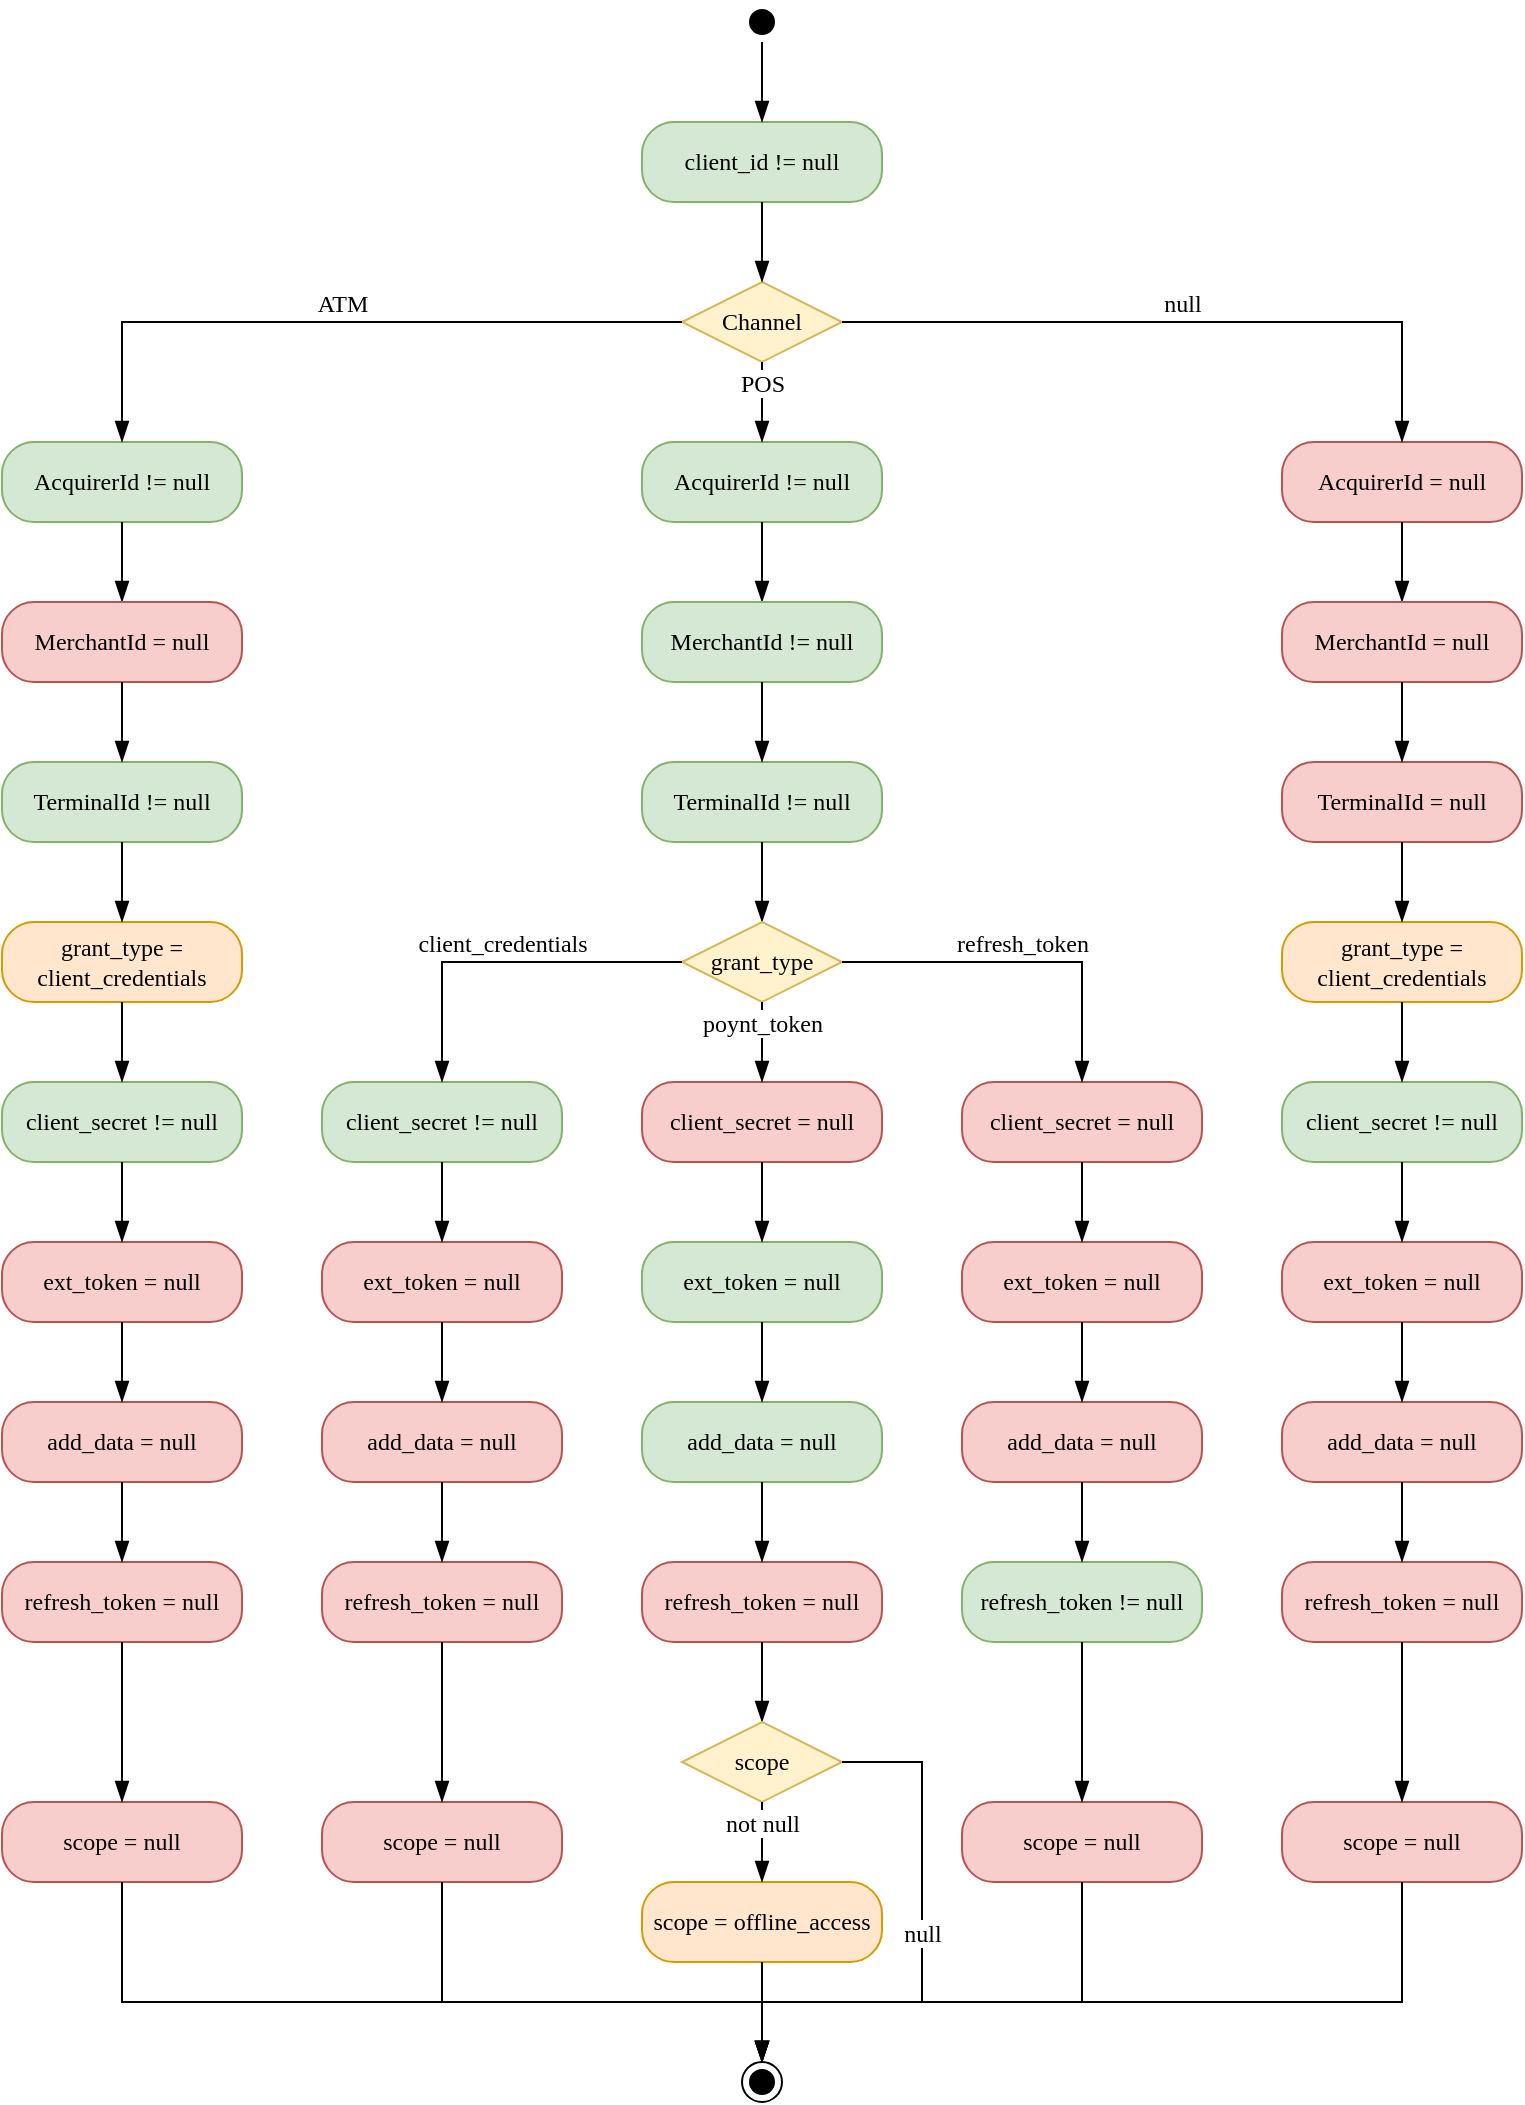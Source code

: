 <mxfile version="21.2.8" type="device" pages="2">
  <diagram name="input validation" id="u19mWbE52AXblJllUWyS">
    <mxGraphModel dx="1238" dy="769" grid="1" gridSize="10" guides="1" tooltips="1" connect="1" arrows="1" fold="1" page="1" pageScale="1" pageWidth="827" pageHeight="1169" math="0" shadow="0">
      <root>
        <mxCell id="0" />
        <mxCell id="1" parent="0" />
        <mxCell id="TWGMKxPYjIXL6u6UkaSd-1" value="" style="ellipse;html=1;shape=startState;fillColor=#000000;strokeColor=#000000;fontSize=12;fontFamily=Tahoma;" vertex="1" parent="1">
          <mxGeometry x="530" y="20" width="20" height="20" as="geometry" />
        </mxCell>
        <mxCell id="TWGMKxPYjIXL6u6UkaSd-3" value="AcquirerId != null" style="rounded=1;whiteSpace=wrap;html=1;arcSize=40;fillColor=#d5e8d4;strokeColor=#82b366;fontSize=12;fontFamily=Tahoma;" vertex="1" parent="1">
          <mxGeometry x="160" y="240" width="120" height="40" as="geometry" />
        </mxCell>
        <mxCell id="TWGMKxPYjIXL6u6UkaSd-4" value="" style="html=1;verticalAlign=bottom;endArrow=blockThin;endSize=8;strokeColor=#000000;rounded=0;endFill=1;fontSize=12;fontFamily=Tahoma;" edge="1" source="TWGMKxPYjIXL6u6UkaSd-3" parent="1" target="TWGMKxPYjIXL6u6UkaSd-5">
          <mxGeometry relative="1" as="geometry">
            <mxPoint x="370" y="330" as="targetPoint" />
          </mxGeometry>
        </mxCell>
        <mxCell id="TWGMKxPYjIXL6u6UkaSd-5" value="MerchantId = null" style="rounded=1;whiteSpace=wrap;html=1;arcSize=40;fillColor=#f8cecc;strokeColor=#b85450;fontSize=12;fontFamily=Tahoma;" vertex="1" parent="1">
          <mxGeometry x="160" y="320" width="120" height="40" as="geometry" />
        </mxCell>
        <mxCell id="TWGMKxPYjIXL6u6UkaSd-6" value="TerminalId != null" style="rounded=1;whiteSpace=wrap;html=1;arcSize=40;fillColor=#d5e8d4;strokeColor=#82b366;fontSize=12;fontFamily=Tahoma;" vertex="1" parent="1">
          <mxGeometry x="160" y="400" width="120" height="40" as="geometry" />
        </mxCell>
        <mxCell id="TWGMKxPYjIXL6u6UkaSd-7" value="client_id != null" style="rounded=1;whiteSpace=wrap;html=1;arcSize=40;fillColor=#d5e8d4;strokeColor=#82b366;fontSize=12;fontFamily=Tahoma;" vertex="1" parent="1">
          <mxGeometry x="480" y="80" width="120" height="40" as="geometry" />
        </mxCell>
        <mxCell id="TWGMKxPYjIXL6u6UkaSd-8" value="" style="html=1;verticalAlign=bottom;endArrow=blockThin;endSize=8;strokeColor=#000000;rounded=0;endFill=1;fontSize=12;fontFamily=Tahoma;" edge="1" parent="1" source="TWGMKxPYjIXL6u6UkaSd-1" target="TWGMKxPYjIXL6u6UkaSd-7">
          <mxGeometry relative="1" as="geometry">
            <mxPoint x="250" y="570" as="targetPoint" />
            <mxPoint x="250" y="530" as="sourcePoint" />
          </mxGeometry>
        </mxCell>
        <mxCell id="TWGMKxPYjIXL6u6UkaSd-9" value="Channel" style="rhombus;whiteSpace=wrap;html=1;fillColor=#fff2cc;strokeColor=#d6b656;fontSize=12;fontFamily=Tahoma;" vertex="1" parent="1">
          <mxGeometry x="500" y="160" width="80" height="40" as="geometry" />
        </mxCell>
        <mxCell id="TWGMKxPYjIXL6u6UkaSd-12" value="" style="html=1;verticalAlign=bottom;endArrow=blockThin;endSize=8;strokeColor=#000000;rounded=0;endFill=1;fontSize=12;fontFamily=Tahoma;" edge="1" parent="1" source="TWGMKxPYjIXL6u6UkaSd-7" target="TWGMKxPYjIXL6u6UkaSd-9">
          <mxGeometry relative="1" as="geometry">
            <mxPoint x="450" y="90" as="targetPoint" />
            <mxPoint x="450" y="60" as="sourcePoint" />
          </mxGeometry>
        </mxCell>
        <mxCell id="TWGMKxPYjIXL6u6UkaSd-13" value="ATM" style="html=1;verticalAlign=bottom;endArrow=blockThin;endSize=8;strokeColor=#000000;rounded=0;endFill=1;edgeStyle=orthogonalEdgeStyle;fontSize=12;fontFamily=Tahoma;" edge="1" parent="1" source="TWGMKxPYjIXL6u6UkaSd-9" target="TWGMKxPYjIXL6u6UkaSd-3">
          <mxGeometry relative="1" as="geometry">
            <mxPoint x="450" y="170" as="targetPoint" />
            <mxPoint x="450" y="130" as="sourcePoint" />
          </mxGeometry>
        </mxCell>
        <mxCell id="TWGMKxPYjIXL6u6UkaSd-14" value="" style="html=1;verticalAlign=bottom;endArrow=blockThin;endSize=8;strokeColor=#000000;rounded=0;endFill=1;fontSize=12;fontFamily=Tahoma;" edge="1" parent="1" source="TWGMKxPYjIXL6u6UkaSd-5" target="TWGMKxPYjIXL6u6UkaSd-6">
          <mxGeometry relative="1" as="geometry">
            <mxPoint x="230" y="330" as="targetPoint" />
            <mxPoint x="230" y="290" as="sourcePoint" />
          </mxGeometry>
        </mxCell>
        <mxCell id="TWGMKxPYjIXL6u6UkaSd-15" value="grant_type = client_credentials" style="rounded=1;whiteSpace=wrap;html=1;arcSize=40;fillColor=#ffe6cc;strokeColor=#d79b00;fontSize=12;fontFamily=Tahoma;" vertex="1" parent="1">
          <mxGeometry x="160" y="480" width="120" height="40" as="geometry" />
        </mxCell>
        <mxCell id="TWGMKxPYjIXL6u6UkaSd-16" value="" style="html=1;verticalAlign=bottom;endArrow=blockThin;endSize=8;strokeColor=#000000;rounded=0;endFill=1;fontSize=12;fontFamily=Tahoma;" edge="1" parent="1" source="TWGMKxPYjIXL6u6UkaSd-6" target="TWGMKxPYjIXL6u6UkaSd-15">
          <mxGeometry relative="1" as="geometry">
            <mxPoint x="230" y="410" as="targetPoint" />
            <mxPoint x="230" y="370" as="sourcePoint" />
          </mxGeometry>
        </mxCell>
        <mxCell id="TWGMKxPYjIXL6u6UkaSd-17" value="AcquirerId != null" style="rounded=1;whiteSpace=wrap;html=1;arcSize=40;fillColor=#d5e8d4;strokeColor=#82b366;fontSize=12;fontFamily=Tahoma;" vertex="1" parent="1">
          <mxGeometry x="480" y="240" width="120" height="40" as="geometry" />
        </mxCell>
        <mxCell id="TWGMKxPYjIXL6u6UkaSd-18" value="" style="html=1;verticalAlign=bottom;endArrow=blockThin;endSize=8;strokeColor=#000000;rounded=0;endFill=1;fontSize=12;fontFamily=Tahoma;" edge="1" parent="1" source="TWGMKxPYjIXL6u6UkaSd-17" target="TWGMKxPYjIXL6u6UkaSd-19">
          <mxGeometry relative="1" as="geometry">
            <mxPoint x="690" y="330" as="targetPoint" />
          </mxGeometry>
        </mxCell>
        <mxCell id="TWGMKxPYjIXL6u6UkaSd-19" value="MerchantId != null" style="rounded=1;whiteSpace=wrap;html=1;arcSize=40;fillColor=#d5e8d4;strokeColor=#82b366;fontSize=12;fontFamily=Tahoma;" vertex="1" parent="1">
          <mxGeometry x="480" y="320" width="120" height="40" as="geometry" />
        </mxCell>
        <mxCell id="TWGMKxPYjIXL6u6UkaSd-20" value="TerminalId != null" style="rounded=1;whiteSpace=wrap;html=1;arcSize=40;fillColor=#d5e8d4;strokeColor=#82b366;fontSize=12;fontFamily=Tahoma;" vertex="1" parent="1">
          <mxGeometry x="480" y="400" width="120" height="40" as="geometry" />
        </mxCell>
        <mxCell id="TWGMKxPYjIXL6u6UkaSd-21" value="" style="html=1;verticalAlign=bottom;endArrow=blockThin;endSize=8;strokeColor=#000000;rounded=0;endFill=1;fontSize=12;fontFamily=Tahoma;" edge="1" parent="1" source="TWGMKxPYjIXL6u6UkaSd-19" target="TWGMKxPYjIXL6u6UkaSd-20">
          <mxGeometry relative="1" as="geometry">
            <mxPoint x="550" y="330" as="targetPoint" />
            <mxPoint x="550" y="290" as="sourcePoint" />
          </mxGeometry>
        </mxCell>
        <mxCell id="TWGMKxPYjIXL6u6UkaSd-23" value="" style="html=1;verticalAlign=bottom;endArrow=blockThin;endSize=8;strokeColor=#000000;rounded=0;endFill=1;fontSize=12;fontFamily=Tahoma;" edge="1" parent="1" source="TWGMKxPYjIXL6u6UkaSd-20" target="TWGMKxPYjIXL6u6UkaSd-24">
          <mxGeometry relative="1" as="geometry">
            <mxPoint x="420" y="480" as="targetPoint" />
            <mxPoint x="430" y="370" as="sourcePoint" />
          </mxGeometry>
        </mxCell>
        <mxCell id="TWGMKxPYjIXL6u6UkaSd-24" value="grant_type" style="rhombus;whiteSpace=wrap;html=1;fillColor=#fff2cc;strokeColor=#d6b656;fontSize=12;fontFamily=Tahoma;" vertex="1" parent="1">
          <mxGeometry x="500" y="480" width="80" height="40" as="geometry" />
        </mxCell>
        <mxCell id="TWGMKxPYjIXL6u6UkaSd-25" value="POS" style="html=1;verticalAlign=bottom;endArrow=blockThin;endSize=8;strokeColor=#000000;rounded=0;endFill=1;fontSize=12;fontFamily=Tahoma;" edge="1" parent="1" source="TWGMKxPYjIXL6u6UkaSd-9" target="TWGMKxPYjIXL6u6UkaSd-17">
          <mxGeometry relative="1" as="geometry">
            <mxPoint x="285" y="250" as="targetPoint" />
            <mxPoint x="427" y="198" as="sourcePoint" />
          </mxGeometry>
        </mxCell>
        <mxCell id="TWGMKxPYjIXL6u6UkaSd-26" value="client_secret != null" style="rounded=1;whiteSpace=wrap;html=1;arcSize=40;fillColor=#d5e8d4;strokeColor=#82b366;fontSize=12;fontFamily=Tahoma;" vertex="1" parent="1">
          <mxGeometry x="160" y="560" width="120" height="40" as="geometry" />
        </mxCell>
        <mxCell id="TWGMKxPYjIXL6u6UkaSd-27" value="" style="html=1;verticalAlign=bottom;endArrow=blockThin;endSize=8;strokeColor=#000000;rounded=0;endFill=1;fontSize=12;fontFamily=Tahoma;" edge="1" parent="1" source="TWGMKxPYjIXL6u6UkaSd-15" target="TWGMKxPYjIXL6u6UkaSd-26">
          <mxGeometry relative="1" as="geometry">
            <mxPoint x="230" y="490" as="targetPoint" />
            <mxPoint x="230" y="450" as="sourcePoint" />
          </mxGeometry>
        </mxCell>
        <mxCell id="TWGMKxPYjIXL6u6UkaSd-28" value="client_secret != null" style="rounded=1;whiteSpace=wrap;html=1;arcSize=40;fillColor=#d5e8d4;strokeColor=#82b366;fontSize=12;fontFamily=Tahoma;" vertex="1" parent="1">
          <mxGeometry x="320" y="560" width="120" height="40" as="geometry" />
        </mxCell>
        <mxCell id="TWGMKxPYjIXL6u6UkaSd-29" value="client_credentials" style="html=1;verticalAlign=bottom;endArrow=blockThin;endSize=8;strokeColor=#000000;rounded=0;endFill=1;edgeStyle=orthogonalEdgeStyle;fontSize=12;fontFamily=Tahoma;" edge="1" parent="1" source="TWGMKxPYjIXL6u6UkaSd-24" target="TWGMKxPYjIXL6u6UkaSd-28">
          <mxGeometry relative="1" as="geometry">
            <mxPoint x="230" y="570" as="targetPoint" />
            <mxPoint x="230" y="530" as="sourcePoint" />
          </mxGeometry>
        </mxCell>
        <mxCell id="TWGMKxPYjIXL6u6UkaSd-30" value="client_secret = null" style="rounded=1;whiteSpace=wrap;html=1;arcSize=40;fillColor=#f8cecc;strokeColor=#b85450;fontSize=12;fontFamily=Tahoma;" vertex="1" parent="1">
          <mxGeometry x="480" y="560" width="120" height="40" as="geometry" />
        </mxCell>
        <mxCell id="TWGMKxPYjIXL6u6UkaSd-31" value="poynt_token" style="html=1;verticalAlign=bottom;endArrow=blockThin;endSize=8;strokeColor=#000000;rounded=0;endFill=1;fontSize=12;fontFamily=Tahoma;" edge="1" parent="1" source="TWGMKxPYjIXL6u6UkaSd-24" target="TWGMKxPYjIXL6u6UkaSd-30">
          <mxGeometry relative="1" as="geometry">
            <mxPoint x="400" y="570" as="targetPoint" />
            <mxPoint x="422" y="526" as="sourcePoint" />
          </mxGeometry>
        </mxCell>
        <mxCell id="TWGMKxPYjIXL6u6UkaSd-32" value="client_secret = null" style="rounded=1;whiteSpace=wrap;html=1;arcSize=40;fillColor=#f8cecc;strokeColor=#b85450;fontSize=12;fontFamily=Tahoma;" vertex="1" parent="1">
          <mxGeometry x="640" y="560" width="120" height="40" as="geometry" />
        </mxCell>
        <mxCell id="TWGMKxPYjIXL6u6UkaSd-33" value="refresh_token" style="html=1;verticalAlign=bottom;endArrow=blockThin;endSize=8;strokeColor=#000000;rounded=0;endFill=1;edgeStyle=orthogonalEdgeStyle;fontSize=12;fontFamily=Tahoma;" edge="1" parent="1" source="TWGMKxPYjIXL6u6UkaSd-24" target="TWGMKxPYjIXL6u6UkaSd-32">
          <mxGeometry relative="1" as="geometry">
            <mxPoint x="520" y="570" as="targetPoint" />
            <mxPoint x="447" y="521" as="sourcePoint" />
          </mxGeometry>
        </mxCell>
        <mxCell id="TWGMKxPYjIXL6u6UkaSd-34" value="AcquirerId = null" style="rounded=1;whiteSpace=wrap;html=1;arcSize=40;fillColor=#f8cecc;strokeColor=#b85450;fontSize=12;fontFamily=Tahoma;" vertex="1" parent="1">
          <mxGeometry x="800" y="240" width="120" height="40" as="geometry" />
        </mxCell>
        <mxCell id="TWGMKxPYjIXL6u6UkaSd-35" value="" style="html=1;verticalAlign=bottom;endArrow=blockThin;endSize=8;strokeColor=#000000;rounded=0;endFill=1;fontSize=12;fontFamily=Tahoma;" edge="1" parent="1" source="TWGMKxPYjIXL6u6UkaSd-34" target="TWGMKxPYjIXL6u6UkaSd-36">
          <mxGeometry relative="1" as="geometry">
            <mxPoint x="1010" y="330" as="targetPoint" />
          </mxGeometry>
        </mxCell>
        <mxCell id="TWGMKxPYjIXL6u6UkaSd-36" value="MerchantId = null" style="rounded=1;whiteSpace=wrap;html=1;arcSize=40;fillColor=#f8cecc;strokeColor=#b85450;fontSize=12;fontFamily=Tahoma;" vertex="1" parent="1">
          <mxGeometry x="800" y="320" width="120" height="40" as="geometry" />
        </mxCell>
        <mxCell id="TWGMKxPYjIXL6u6UkaSd-37" value="TerminalId = null" style="rounded=1;whiteSpace=wrap;html=1;arcSize=40;fillColor=#f8cecc;strokeColor=#b85450;fontSize=12;fontFamily=Tahoma;" vertex="1" parent="1">
          <mxGeometry x="800" y="400" width="120" height="40" as="geometry" />
        </mxCell>
        <mxCell id="TWGMKxPYjIXL6u6UkaSd-38" value="" style="html=1;verticalAlign=bottom;endArrow=blockThin;endSize=8;strokeColor=#000000;rounded=0;endFill=1;fontSize=12;fontFamily=Tahoma;" edge="1" parent="1" source="TWGMKxPYjIXL6u6UkaSd-36" target="TWGMKxPYjIXL6u6UkaSd-37">
          <mxGeometry relative="1" as="geometry">
            <mxPoint x="870" y="330" as="targetPoint" />
            <mxPoint x="870" y="290" as="sourcePoint" />
          </mxGeometry>
        </mxCell>
        <mxCell id="TWGMKxPYjIXL6u6UkaSd-39" value="grant_type = client_credentials" style="rounded=1;whiteSpace=wrap;html=1;arcSize=40;fillColor=#ffe6cc;strokeColor=#d79b00;fontSize=12;fontFamily=Tahoma;" vertex="1" parent="1">
          <mxGeometry x="800" y="480" width="120" height="40" as="geometry" />
        </mxCell>
        <mxCell id="TWGMKxPYjIXL6u6UkaSd-40" value="" style="html=1;verticalAlign=bottom;endArrow=blockThin;endSize=8;strokeColor=#000000;rounded=0;endFill=1;fontSize=12;fontFamily=Tahoma;" edge="1" parent="1" source="TWGMKxPYjIXL6u6UkaSd-37" target="TWGMKxPYjIXL6u6UkaSd-39">
          <mxGeometry relative="1" as="geometry">
            <mxPoint x="870" y="410" as="targetPoint" />
            <mxPoint x="870" y="370" as="sourcePoint" />
          </mxGeometry>
        </mxCell>
        <mxCell id="TWGMKxPYjIXL6u6UkaSd-41" value="client_secret != null" style="rounded=1;whiteSpace=wrap;html=1;arcSize=40;fillColor=#d5e8d4;strokeColor=#82b366;fontSize=12;fontFamily=Tahoma;" vertex="1" parent="1">
          <mxGeometry x="800" y="560" width="120" height="40" as="geometry" />
        </mxCell>
        <mxCell id="TWGMKxPYjIXL6u6UkaSd-42" value="" style="html=1;verticalAlign=bottom;endArrow=blockThin;endSize=8;strokeColor=#000000;rounded=0;endFill=1;fontSize=12;fontFamily=Tahoma;" edge="1" parent="1" source="TWGMKxPYjIXL6u6UkaSd-39" target="TWGMKxPYjIXL6u6UkaSd-41">
          <mxGeometry relative="1" as="geometry">
            <mxPoint x="870" y="490" as="targetPoint" />
            <mxPoint x="870" y="450" as="sourcePoint" />
          </mxGeometry>
        </mxCell>
        <mxCell id="TWGMKxPYjIXL6u6UkaSd-43" value="null" style="html=1;verticalAlign=bottom;endArrow=blockThin;endSize=8;strokeColor=#000000;rounded=0;endFill=1;edgeStyle=orthogonalEdgeStyle;fontSize=12;fontFamily=Tahoma;" edge="1" parent="1" source="TWGMKxPYjIXL6u6UkaSd-9" target="TWGMKxPYjIXL6u6UkaSd-34">
          <mxGeometry relative="1" as="geometry">
            <mxPoint x="550" y="250" as="targetPoint" />
            <mxPoint x="550" y="210" as="sourcePoint" />
          </mxGeometry>
        </mxCell>
        <mxCell id="TWGMKxPYjIXL6u6UkaSd-44" value="ext_token = null" style="rounded=1;whiteSpace=wrap;html=1;arcSize=40;fillColor=#f8cecc;strokeColor=#b85450;fontSize=12;fontFamily=Tahoma;" vertex="1" parent="1">
          <mxGeometry x="160" y="640" width="120" height="40" as="geometry" />
        </mxCell>
        <mxCell id="TWGMKxPYjIXL6u6UkaSd-45" value="add_data = null" style="rounded=1;whiteSpace=wrap;html=1;arcSize=40;fillColor=#f8cecc;strokeColor=#b85450;fontSize=12;fontFamily=Tahoma;" vertex="1" parent="1">
          <mxGeometry x="160" y="720" width="120" height="40" as="geometry" />
        </mxCell>
        <mxCell id="TWGMKxPYjIXL6u6UkaSd-46" value="refresh_token = null" style="rounded=1;whiteSpace=wrap;html=1;arcSize=40;fillColor=#f8cecc;strokeColor=#b85450;fontSize=12;fontFamily=Tahoma;" vertex="1" parent="1">
          <mxGeometry x="160" y="800" width="120" height="40" as="geometry" />
        </mxCell>
        <mxCell id="TWGMKxPYjIXL6u6UkaSd-47" value="scope = null" style="rounded=1;whiteSpace=wrap;html=1;arcSize=40;fillColor=#f8cecc;strokeColor=#b85450;fontSize=12;fontFamily=Tahoma;" vertex="1" parent="1">
          <mxGeometry x="160" y="920" width="120" height="40" as="geometry" />
        </mxCell>
        <mxCell id="TWGMKxPYjIXL6u6UkaSd-48" value="" style="html=1;verticalAlign=bottom;endArrow=blockThin;endSize=8;strokeColor=#000000;rounded=0;endFill=1;fontSize=12;fontFamily=Tahoma;" edge="1" parent="1" source="TWGMKxPYjIXL6u6UkaSd-26" target="TWGMKxPYjIXL6u6UkaSd-44">
          <mxGeometry relative="1" as="geometry">
            <mxPoint x="230" y="570" as="targetPoint" />
            <mxPoint x="230" y="530" as="sourcePoint" />
          </mxGeometry>
        </mxCell>
        <mxCell id="TWGMKxPYjIXL6u6UkaSd-49" value="" style="html=1;verticalAlign=bottom;endArrow=blockThin;endSize=8;strokeColor=#000000;rounded=0;endFill=1;fontSize=12;fontFamily=Tahoma;" edge="1" parent="1" source="TWGMKxPYjIXL6u6UkaSd-44" target="TWGMKxPYjIXL6u6UkaSd-45">
          <mxGeometry relative="1" as="geometry">
            <mxPoint x="240" y="580" as="targetPoint" />
            <mxPoint x="240" y="540" as="sourcePoint" />
          </mxGeometry>
        </mxCell>
        <mxCell id="TWGMKxPYjIXL6u6UkaSd-50" value="" style="html=1;verticalAlign=bottom;endArrow=blockThin;endSize=8;strokeColor=#000000;rounded=0;endFill=1;fontSize=12;fontFamily=Tahoma;" edge="1" parent="1" source="TWGMKxPYjIXL6u6UkaSd-45" target="TWGMKxPYjIXL6u6UkaSd-46">
          <mxGeometry relative="1" as="geometry">
            <mxPoint x="250" y="590" as="targetPoint" />
            <mxPoint x="250" y="550" as="sourcePoint" />
          </mxGeometry>
        </mxCell>
        <mxCell id="TWGMKxPYjIXL6u6UkaSd-51" value="" style="html=1;verticalAlign=bottom;endArrow=blockThin;endSize=8;strokeColor=#000000;rounded=0;endFill=1;fontSize=12;fontFamily=Tahoma;" edge="1" parent="1" source="TWGMKxPYjIXL6u6UkaSd-46" target="TWGMKxPYjIXL6u6UkaSd-47">
          <mxGeometry relative="1" as="geometry">
            <mxPoint x="260" y="600" as="targetPoint" />
            <mxPoint x="260" y="560" as="sourcePoint" />
          </mxGeometry>
        </mxCell>
        <mxCell id="TWGMKxPYjIXL6u6UkaSd-52" value="ext_token = null" style="rounded=1;whiteSpace=wrap;html=1;arcSize=40;fillColor=#f8cecc;strokeColor=#b85450;fontSize=12;fontFamily=Tahoma;" vertex="1" parent="1">
          <mxGeometry x="320" y="640" width="120" height="40" as="geometry" />
        </mxCell>
        <mxCell id="TWGMKxPYjIXL6u6UkaSd-53" value="add_data = null" style="rounded=1;whiteSpace=wrap;html=1;arcSize=40;fillColor=#f8cecc;strokeColor=#b85450;fontSize=12;fontFamily=Tahoma;" vertex="1" parent="1">
          <mxGeometry x="320" y="720" width="120" height="40" as="geometry" />
        </mxCell>
        <mxCell id="TWGMKxPYjIXL6u6UkaSd-54" value="refresh_token = null" style="rounded=1;whiteSpace=wrap;html=1;arcSize=40;fillColor=#f8cecc;strokeColor=#b85450;fontSize=12;fontFamily=Tahoma;" vertex="1" parent="1">
          <mxGeometry x="320" y="800" width="120" height="40" as="geometry" />
        </mxCell>
        <mxCell id="TWGMKxPYjIXL6u6UkaSd-55" value="scope = null" style="rounded=1;whiteSpace=wrap;html=1;arcSize=40;fillColor=#f8cecc;strokeColor=#b85450;fontSize=12;fontFamily=Tahoma;" vertex="1" parent="1">
          <mxGeometry x="320" y="920" width="120" height="40" as="geometry" />
        </mxCell>
        <mxCell id="TWGMKxPYjIXL6u6UkaSd-56" value="" style="html=1;verticalAlign=bottom;endArrow=blockThin;endSize=8;strokeColor=#000000;rounded=0;endFill=1;fontSize=12;fontFamily=Tahoma;" edge="1" parent="1" target="TWGMKxPYjIXL6u6UkaSd-52" source="TWGMKxPYjIXL6u6UkaSd-28">
          <mxGeometry relative="1" as="geometry">
            <mxPoint x="390" y="570" as="targetPoint" />
            <mxPoint x="380" y="600" as="sourcePoint" />
          </mxGeometry>
        </mxCell>
        <mxCell id="TWGMKxPYjIXL6u6UkaSd-57" value="" style="html=1;verticalAlign=bottom;endArrow=blockThin;endSize=8;strokeColor=#000000;rounded=0;endFill=1;fontSize=12;fontFamily=Tahoma;" edge="1" parent="1" source="TWGMKxPYjIXL6u6UkaSd-52" target="TWGMKxPYjIXL6u6UkaSd-53">
          <mxGeometry relative="1" as="geometry">
            <mxPoint x="400" y="580" as="targetPoint" />
            <mxPoint x="400" y="540" as="sourcePoint" />
          </mxGeometry>
        </mxCell>
        <mxCell id="TWGMKxPYjIXL6u6UkaSd-58" value="" style="html=1;verticalAlign=bottom;endArrow=blockThin;endSize=8;strokeColor=#000000;rounded=0;endFill=1;fontSize=12;fontFamily=Tahoma;" edge="1" parent="1" source="TWGMKxPYjIXL6u6UkaSd-53" target="TWGMKxPYjIXL6u6UkaSd-54">
          <mxGeometry relative="1" as="geometry">
            <mxPoint x="410" y="590" as="targetPoint" />
            <mxPoint x="410" y="550" as="sourcePoint" />
          </mxGeometry>
        </mxCell>
        <mxCell id="TWGMKxPYjIXL6u6UkaSd-59" value="" style="html=1;verticalAlign=bottom;endArrow=blockThin;endSize=8;strokeColor=#000000;rounded=0;endFill=1;fontSize=12;fontFamily=Tahoma;" edge="1" parent="1" source="TWGMKxPYjIXL6u6UkaSd-54" target="TWGMKxPYjIXL6u6UkaSd-55">
          <mxGeometry relative="1" as="geometry">
            <mxPoint x="420" y="600" as="targetPoint" />
            <mxPoint x="420" y="560" as="sourcePoint" />
          </mxGeometry>
        </mxCell>
        <mxCell id="TWGMKxPYjIXL6u6UkaSd-60" value="ext_token = null" style="rounded=1;whiteSpace=wrap;html=1;arcSize=40;fillColor=#f8cecc;strokeColor=#b85450;fontSize=12;fontFamily=Tahoma;" vertex="1" parent="1">
          <mxGeometry x="800" y="640" width="120" height="40" as="geometry" />
        </mxCell>
        <mxCell id="TWGMKxPYjIXL6u6UkaSd-61" value="add_data = null" style="rounded=1;whiteSpace=wrap;html=1;arcSize=40;fillColor=#f8cecc;strokeColor=#b85450;fontSize=12;fontFamily=Tahoma;" vertex="1" parent="1">
          <mxGeometry x="800" y="720" width="120" height="40" as="geometry" />
        </mxCell>
        <mxCell id="TWGMKxPYjIXL6u6UkaSd-62" value="refresh_token = null" style="rounded=1;whiteSpace=wrap;html=1;arcSize=40;fillColor=#f8cecc;strokeColor=#b85450;fontSize=12;fontFamily=Tahoma;" vertex="1" parent="1">
          <mxGeometry x="800" y="800" width="120" height="40" as="geometry" />
        </mxCell>
        <mxCell id="TWGMKxPYjIXL6u6UkaSd-63" value="scope = null" style="rounded=1;whiteSpace=wrap;html=1;arcSize=40;fillColor=#f8cecc;strokeColor=#b85450;fontSize=12;fontFamily=Tahoma;" vertex="1" parent="1">
          <mxGeometry x="800" y="920" width="120" height="40" as="geometry" />
        </mxCell>
        <mxCell id="TWGMKxPYjIXL6u6UkaSd-64" value="" style="html=1;verticalAlign=bottom;endArrow=blockThin;endSize=8;strokeColor=#000000;rounded=0;endFill=1;fontSize=12;fontFamily=Tahoma;" edge="1" parent="1" target="TWGMKxPYjIXL6u6UkaSd-60" source="TWGMKxPYjIXL6u6UkaSd-41">
          <mxGeometry relative="1" as="geometry">
            <mxPoint x="870" y="570" as="targetPoint" />
            <mxPoint x="860" y="600" as="sourcePoint" />
          </mxGeometry>
        </mxCell>
        <mxCell id="TWGMKxPYjIXL6u6UkaSd-65" value="" style="html=1;verticalAlign=bottom;endArrow=blockThin;endSize=8;strokeColor=#000000;rounded=0;endFill=1;fontSize=12;fontFamily=Tahoma;" edge="1" parent="1" source="TWGMKxPYjIXL6u6UkaSd-60" target="TWGMKxPYjIXL6u6UkaSd-61">
          <mxGeometry relative="1" as="geometry">
            <mxPoint x="880" y="580" as="targetPoint" />
            <mxPoint x="880" y="540" as="sourcePoint" />
          </mxGeometry>
        </mxCell>
        <mxCell id="TWGMKxPYjIXL6u6UkaSd-66" value="" style="html=1;verticalAlign=bottom;endArrow=blockThin;endSize=8;strokeColor=#000000;rounded=0;endFill=1;fontSize=12;fontFamily=Tahoma;" edge="1" parent="1" source="TWGMKxPYjIXL6u6UkaSd-61" target="TWGMKxPYjIXL6u6UkaSd-62">
          <mxGeometry relative="1" as="geometry">
            <mxPoint x="890" y="590" as="targetPoint" />
            <mxPoint x="890" y="550" as="sourcePoint" />
          </mxGeometry>
        </mxCell>
        <mxCell id="TWGMKxPYjIXL6u6UkaSd-67" value="" style="html=1;verticalAlign=bottom;endArrow=blockThin;endSize=8;strokeColor=#000000;rounded=0;endFill=1;fontSize=12;fontFamily=Tahoma;" edge="1" parent="1" source="TWGMKxPYjIXL6u6UkaSd-62" target="TWGMKxPYjIXL6u6UkaSd-63">
          <mxGeometry relative="1" as="geometry">
            <mxPoint x="900" y="600" as="targetPoint" />
            <mxPoint x="900" y="560" as="sourcePoint" />
          </mxGeometry>
        </mxCell>
        <mxCell id="TWGMKxPYjIXL6u6UkaSd-68" value="ext_token = null" style="rounded=1;whiteSpace=wrap;html=1;arcSize=40;fillColor=#d5e8d4;strokeColor=#82b366;fontSize=12;fontFamily=Tahoma;" vertex="1" parent="1">
          <mxGeometry x="480" y="640" width="120" height="40" as="geometry" />
        </mxCell>
        <mxCell id="TWGMKxPYjIXL6u6UkaSd-69" value="add_data = null" style="rounded=1;whiteSpace=wrap;html=1;arcSize=40;fillColor=#d5e8d4;strokeColor=#82b366;fontSize=12;fontFamily=Tahoma;" vertex="1" parent="1">
          <mxGeometry x="480" y="720" width="120" height="40" as="geometry" />
        </mxCell>
        <mxCell id="TWGMKxPYjIXL6u6UkaSd-70" value="refresh_token = null" style="rounded=1;whiteSpace=wrap;html=1;arcSize=40;fillColor=#f8cecc;strokeColor=#b85450;fontSize=12;fontFamily=Tahoma;" vertex="1" parent="1">
          <mxGeometry x="480" y="800" width="120" height="40" as="geometry" />
        </mxCell>
        <mxCell id="TWGMKxPYjIXL6u6UkaSd-71" value="scope = offline_access" style="rounded=1;whiteSpace=wrap;html=1;arcSize=40;fillColor=#ffe6cc;strokeColor=#d79b00;fontSize=12;fontFamily=Tahoma;" vertex="1" parent="1">
          <mxGeometry x="480" y="960" width="120" height="40" as="geometry" />
        </mxCell>
        <mxCell id="TWGMKxPYjIXL6u6UkaSd-72" value="" style="html=1;verticalAlign=bottom;endArrow=blockThin;endSize=8;strokeColor=#000000;rounded=0;endFill=1;fontSize=12;fontFamily=Tahoma;" edge="1" parent="1" target="TWGMKxPYjIXL6u6UkaSd-68">
          <mxGeometry relative="1" as="geometry">
            <mxPoint x="550" y="570" as="targetPoint" />
            <mxPoint x="540" y="600" as="sourcePoint" />
          </mxGeometry>
        </mxCell>
        <mxCell id="TWGMKxPYjIXL6u6UkaSd-73" value="" style="html=1;verticalAlign=bottom;endArrow=blockThin;endSize=8;strokeColor=#000000;rounded=0;endFill=1;fontSize=12;fontFamily=Tahoma;" edge="1" parent="1" source="TWGMKxPYjIXL6u6UkaSd-68" target="TWGMKxPYjIXL6u6UkaSd-69">
          <mxGeometry relative="1" as="geometry">
            <mxPoint x="560" y="580" as="targetPoint" />
            <mxPoint x="560" y="540" as="sourcePoint" />
          </mxGeometry>
        </mxCell>
        <mxCell id="TWGMKxPYjIXL6u6UkaSd-74" value="" style="html=1;verticalAlign=bottom;endArrow=blockThin;endSize=8;strokeColor=#000000;rounded=0;endFill=1;fontSize=12;fontFamily=Tahoma;" edge="1" parent="1" source="TWGMKxPYjIXL6u6UkaSd-69" target="TWGMKxPYjIXL6u6UkaSd-70">
          <mxGeometry relative="1" as="geometry">
            <mxPoint x="570" y="590" as="targetPoint" />
            <mxPoint x="570" y="550" as="sourcePoint" />
          </mxGeometry>
        </mxCell>
        <mxCell id="TWGMKxPYjIXL6u6UkaSd-75" value="" style="html=1;verticalAlign=bottom;endArrow=blockThin;endSize=8;strokeColor=#000000;rounded=0;endFill=1;fontSize=12;fontFamily=Tahoma;" edge="1" parent="1" source="TWGMKxPYjIXL6u6UkaSd-70" target="TWGMKxPYjIXL6u6UkaSd-76">
          <mxGeometry relative="1" as="geometry">
            <mxPoint x="580" y="600" as="targetPoint" />
            <mxPoint x="580" y="560" as="sourcePoint" />
          </mxGeometry>
        </mxCell>
        <mxCell id="TWGMKxPYjIXL6u6UkaSd-76" value="scope" style="rhombus;whiteSpace=wrap;html=1;fillColor=#fff2cc;strokeColor=#d6b656;fontSize=12;fontFamily=Tahoma;" vertex="1" parent="1">
          <mxGeometry x="500" y="880" width="80" height="40" as="geometry" />
        </mxCell>
        <mxCell id="TWGMKxPYjIXL6u6UkaSd-77" value="not null" style="html=1;verticalAlign=bottom;endArrow=blockThin;endSize=8;strokeColor=#000000;rounded=0;endFill=1;fontSize=12;fontFamily=Tahoma;" edge="1" parent="1" source="TWGMKxPYjIXL6u6UkaSd-76" target="TWGMKxPYjIXL6u6UkaSd-71">
          <mxGeometry relative="1" as="geometry">
            <mxPoint x="550" y="890" as="targetPoint" />
            <mxPoint x="550" y="850" as="sourcePoint" />
          </mxGeometry>
        </mxCell>
        <mxCell id="TWGMKxPYjIXL6u6UkaSd-78" value="" style="ellipse;html=1;shape=endState;fillColor=#000000;strokeColor=#000000;" vertex="1" parent="1">
          <mxGeometry x="530" y="1050" width="20" height="20" as="geometry" />
        </mxCell>
        <mxCell id="TWGMKxPYjIXL6u6UkaSd-79" value="" style="html=1;verticalAlign=bottom;endArrow=blockThin;endSize=8;strokeColor=#000000;rounded=0;endFill=1;fontSize=12;fontFamily=Tahoma;" edge="1" parent="1" source="TWGMKxPYjIXL6u6UkaSd-71" target="TWGMKxPYjIXL6u6UkaSd-78">
          <mxGeometry relative="1" as="geometry">
            <mxPoint x="550" y="890" as="targetPoint" />
            <mxPoint x="550" y="850" as="sourcePoint" />
          </mxGeometry>
        </mxCell>
        <mxCell id="TWGMKxPYjIXL6u6UkaSd-80" value="null" style="html=1;verticalAlign=bottom;endArrow=blockThin;endSize=8;strokeColor=#000000;rounded=0;endFill=1;fontSize=12;fontFamily=Tahoma;edgeStyle=orthogonalEdgeStyle;" edge="1" parent="1" source="TWGMKxPYjIXL6u6UkaSd-76" target="TWGMKxPYjIXL6u6UkaSd-78">
          <mxGeometry relative="1" as="geometry">
            <mxPoint x="690" y="1060" as="targetPoint" />
            <mxPoint x="560" y="860" as="sourcePoint" />
            <Array as="points">
              <mxPoint x="620" y="900" />
              <mxPoint x="620" y="1020" />
              <mxPoint x="540" y="1020" />
            </Array>
          </mxGeometry>
        </mxCell>
        <mxCell id="TWGMKxPYjIXL6u6UkaSd-81" value="" style="html=1;verticalAlign=bottom;endArrow=blockThin;endSize=8;strokeColor=#000000;rounded=0;endFill=1;fontSize=12;fontFamily=Tahoma;edgeStyle=orthogonalEdgeStyle;" edge="1" parent="1" source="TWGMKxPYjIXL6u6UkaSd-47" target="TWGMKxPYjIXL6u6UkaSd-78">
          <mxGeometry relative="1" as="geometry">
            <mxPoint x="230" y="890" as="targetPoint" />
            <mxPoint x="230" y="850" as="sourcePoint" />
            <Array as="points">
              <mxPoint x="220" y="1020" />
              <mxPoint x="540" y="1020" />
            </Array>
          </mxGeometry>
        </mxCell>
        <mxCell id="TWGMKxPYjIXL6u6UkaSd-82" value="" style="html=1;verticalAlign=bottom;endArrow=blockThin;endSize=8;strokeColor=#000000;rounded=0;endFill=1;fontSize=12;fontFamily=Tahoma;edgeStyle=orthogonalEdgeStyle;" edge="1" parent="1" source="TWGMKxPYjIXL6u6UkaSd-55" target="TWGMKxPYjIXL6u6UkaSd-78">
          <mxGeometry relative="1" as="geometry">
            <mxPoint x="240" y="900" as="targetPoint" />
            <mxPoint x="240" y="860" as="sourcePoint" />
            <Array as="points">
              <mxPoint x="380" y="1020" />
              <mxPoint x="540" y="1020" />
            </Array>
          </mxGeometry>
        </mxCell>
        <mxCell id="TWGMKxPYjIXL6u6UkaSd-83" value="" style="html=1;verticalAlign=bottom;endArrow=blockThin;endSize=8;strokeColor=#000000;rounded=0;endFill=1;fontSize=12;fontFamily=Tahoma;edgeStyle=orthogonalEdgeStyle;" edge="1" parent="1" source="TWGMKxPYjIXL6u6UkaSd-63" target="TWGMKxPYjIXL6u6UkaSd-78">
          <mxGeometry relative="1" as="geometry">
            <mxPoint x="250" y="910" as="targetPoint" />
            <mxPoint x="250" y="870" as="sourcePoint" />
            <Array as="points">
              <mxPoint x="860" y="1020" />
              <mxPoint x="540" y="1020" />
            </Array>
          </mxGeometry>
        </mxCell>
        <mxCell id="TWGMKxPYjIXL6u6UkaSd-84" value="ext_token = null" style="rounded=1;whiteSpace=wrap;html=1;arcSize=40;fillColor=#f8cecc;strokeColor=#b85450;fontSize=12;fontFamily=Tahoma;" vertex="1" parent="1">
          <mxGeometry x="640" y="640" width="120" height="40" as="geometry" />
        </mxCell>
        <mxCell id="TWGMKxPYjIXL6u6UkaSd-85" value="add_data = null" style="rounded=1;whiteSpace=wrap;html=1;arcSize=40;fillColor=#f8cecc;strokeColor=#b85450;fontSize=12;fontFamily=Tahoma;" vertex="1" parent="1">
          <mxGeometry x="640" y="720" width="120" height="40" as="geometry" />
        </mxCell>
        <mxCell id="TWGMKxPYjIXL6u6UkaSd-86" value="refresh_token != null" style="rounded=1;whiteSpace=wrap;html=1;arcSize=40;fillColor=#d5e8d4;strokeColor=#82b366;fontSize=12;fontFamily=Tahoma;" vertex="1" parent="1">
          <mxGeometry x="640" y="800" width="120" height="40" as="geometry" />
        </mxCell>
        <mxCell id="TWGMKxPYjIXL6u6UkaSd-87" value="scope = null" style="rounded=1;whiteSpace=wrap;html=1;arcSize=40;fillColor=#f8cecc;strokeColor=#b85450;fontSize=12;fontFamily=Tahoma;" vertex="1" parent="1">
          <mxGeometry x="640" y="920" width="120" height="40" as="geometry" />
        </mxCell>
        <mxCell id="TWGMKxPYjIXL6u6UkaSd-88" value="" style="html=1;verticalAlign=bottom;endArrow=blockThin;endSize=8;strokeColor=#000000;rounded=0;endFill=1;fontSize=12;fontFamily=Tahoma;" edge="1" parent="1" source="TWGMKxPYjIXL6u6UkaSd-84" target="TWGMKxPYjIXL6u6UkaSd-85">
          <mxGeometry relative="1" as="geometry">
            <mxPoint x="720" y="580" as="targetPoint" />
            <mxPoint x="720" y="540" as="sourcePoint" />
          </mxGeometry>
        </mxCell>
        <mxCell id="TWGMKxPYjIXL6u6UkaSd-89" value="" style="html=1;verticalAlign=bottom;endArrow=blockThin;endSize=8;strokeColor=#000000;rounded=0;endFill=1;fontSize=12;fontFamily=Tahoma;" edge="1" parent="1" source="TWGMKxPYjIXL6u6UkaSd-85" target="TWGMKxPYjIXL6u6UkaSd-86">
          <mxGeometry relative="1" as="geometry">
            <mxPoint x="730" y="590" as="targetPoint" />
            <mxPoint x="730" y="550" as="sourcePoint" />
          </mxGeometry>
        </mxCell>
        <mxCell id="TWGMKxPYjIXL6u6UkaSd-90" value="" style="html=1;verticalAlign=bottom;endArrow=blockThin;endSize=8;strokeColor=#000000;rounded=0;endFill=1;fontSize=12;fontFamily=Tahoma;" edge="1" parent="1" source="TWGMKxPYjIXL6u6UkaSd-86" target="TWGMKxPYjIXL6u6UkaSd-87">
          <mxGeometry relative="1" as="geometry">
            <mxPoint x="740" y="600" as="targetPoint" />
            <mxPoint x="740" y="560" as="sourcePoint" />
          </mxGeometry>
        </mxCell>
        <mxCell id="TWGMKxPYjIXL6u6UkaSd-91" value="" style="html=1;verticalAlign=bottom;endArrow=blockThin;endSize=8;strokeColor=#000000;rounded=0;endFill=1;fontSize=12;fontFamily=Tahoma;" edge="1" parent="1" source="TWGMKxPYjIXL6u6UkaSd-32" target="TWGMKxPYjIXL6u6UkaSd-84">
          <mxGeometry relative="1" as="geometry">
            <mxPoint x="550" y="650" as="targetPoint" />
            <mxPoint x="550" y="610" as="sourcePoint" />
          </mxGeometry>
        </mxCell>
        <mxCell id="TWGMKxPYjIXL6u6UkaSd-92" value="" style="html=1;verticalAlign=bottom;endArrow=blockThin;endSize=8;strokeColor=#000000;rounded=0;endFill=1;fontSize=12;fontFamily=Tahoma;edgeStyle=orthogonalEdgeStyle;" edge="1" parent="1" source="TWGMKxPYjIXL6u6UkaSd-87" target="TWGMKxPYjIXL6u6UkaSd-78">
          <mxGeometry relative="1" as="geometry">
            <mxPoint x="710" y="890" as="targetPoint" />
            <mxPoint x="710" y="850" as="sourcePoint" />
            <Array as="points">
              <mxPoint x="700" y="1020" />
              <mxPoint x="540" y="1020" />
            </Array>
          </mxGeometry>
        </mxCell>
      </root>
    </mxGraphModel>
  </diagram>
  <diagram name="client verification" id="hEKPUc3DobRLm_rNPd-w">
    <mxGraphModel dx="1238" dy="769" grid="1" gridSize="10" guides="1" tooltips="1" connect="1" arrows="1" fold="1" page="1" pageScale="1" pageWidth="827" pageHeight="1169" math="0" shadow="0">
      <root>
        <mxCell id="S2_vleQWn2QfLaEw5lcU-0" />
        <mxCell id="S2_vleQWn2QfLaEw5lcU-1" parent="S2_vleQWn2QfLaEw5lcU-0" />
        <mxCell id="S2_vleQWn2QfLaEw5lcU-2" value="" style="ellipse;html=1;shape=startState;fillColor=#000000;strokeColor=#000000;fontSize=12;fontFamily=Tahoma;" vertex="1" parent="S2_vleQWn2QfLaEw5lcU-1">
          <mxGeometry x="530" y="20" width="20" height="20" as="geometry" />
        </mxCell>
        <mxCell id="S2_vleQWn2QfLaEw5lcU-3" value="HTTP 500&lt;br style=&quot;border-color: var(--border-color);&quot;&gt;Server Error" style="rounded=1;whiteSpace=wrap;html=1;arcSize=40;fillColor=#f8cecc;strokeColor=#b85450;fontSize=12;fontFamily=Tahoma;" vertex="1" parent="S2_vleQWn2QfLaEw5lcU-1">
          <mxGeometry x="160" y="240" width="120" height="40" as="geometry" />
        </mxCell>
        <mxCell id="S2_vleQWn2QfLaEw5lcU-4" value="" style="html=1;verticalAlign=bottom;endArrow=blockThin;endSize=8;strokeColor=#000000;rounded=0;endFill=1;fontSize=12;fontFamily=Tahoma;" edge="1" parent="S2_vleQWn2QfLaEw5lcU-1" source="S2_vleQWn2QfLaEw5lcU-3">
          <mxGeometry relative="1" as="geometry">
            <mxPoint x="220" y="320" as="targetPoint" />
          </mxGeometry>
        </mxCell>
        <mxCell id="S2_vleQWn2QfLaEw5lcU-7" value="search client entity by client_id" style="rounded=1;whiteSpace=wrap;html=1;arcSize=40;fillColor=#ffe6cc;strokeColor=#d79b00;fontSize=12;fontFamily=Tahoma;" vertex="1" parent="S2_vleQWn2QfLaEw5lcU-1">
          <mxGeometry x="480" y="80" width="120" height="40" as="geometry" />
        </mxCell>
        <mxCell id="S2_vleQWn2QfLaEw5lcU-8" value="" style="html=1;verticalAlign=bottom;endArrow=blockThin;endSize=8;strokeColor=#000000;rounded=0;endFill=1;fontSize=12;fontFamily=Tahoma;" edge="1" parent="S2_vleQWn2QfLaEw5lcU-1" source="S2_vleQWn2QfLaEw5lcU-2" target="S2_vleQWn2QfLaEw5lcU-7">
          <mxGeometry relative="1" as="geometry">
            <mxPoint x="250" y="570" as="targetPoint" />
            <mxPoint x="250" y="530" as="sourcePoint" />
          </mxGeometry>
        </mxCell>
        <mxCell id="S2_vleQWn2QfLaEw5lcU-9" value="result" style="rhombus;whiteSpace=wrap;html=1;fillColor=#fff2cc;strokeColor=#d6b656;fontSize=12;fontFamily=Tahoma;" vertex="1" parent="S2_vleQWn2QfLaEw5lcU-1">
          <mxGeometry x="500" y="160" width="80" height="40" as="geometry" />
        </mxCell>
        <mxCell id="S2_vleQWn2QfLaEw5lcU-10" value="" style="html=1;verticalAlign=bottom;endArrow=blockThin;endSize=8;strokeColor=#000000;rounded=0;endFill=1;fontSize=12;fontFamily=Tahoma;" edge="1" parent="S2_vleQWn2QfLaEw5lcU-1" source="S2_vleQWn2QfLaEw5lcU-7" target="S2_vleQWn2QfLaEw5lcU-9">
          <mxGeometry relative="1" as="geometry">
            <mxPoint x="450" y="90" as="targetPoint" />
            <mxPoint x="450" y="60" as="sourcePoint" />
          </mxGeometry>
        </mxCell>
        <mxCell id="S2_vleQWn2QfLaEw5lcU-11" value="error" style="html=1;verticalAlign=bottom;endArrow=blockThin;endSize=8;strokeColor=#000000;rounded=0;endFill=1;edgeStyle=orthogonalEdgeStyle;fontSize=12;fontFamily=Tahoma;" edge="1" parent="S2_vleQWn2QfLaEw5lcU-1" source="S2_vleQWn2QfLaEw5lcU-9" target="S2_vleQWn2QfLaEw5lcU-3">
          <mxGeometry relative="1" as="geometry">
            <mxPoint x="450" y="170" as="targetPoint" />
            <mxPoint x="450" y="130" as="sourcePoint" />
          </mxGeometry>
        </mxCell>
        <mxCell id="S2_vleQWn2QfLaEw5lcU-21" value="client entity&lt;br&gt;channel" style="rhombus;whiteSpace=wrap;html=1;fillColor=#fff2cc;strokeColor=#d6b656;fontSize=12;fontFamily=Tahoma;" vertex="1" parent="S2_vleQWn2QfLaEw5lcU-1">
          <mxGeometry x="500" y="240" width="80" height="40" as="geometry" />
        </mxCell>
        <mxCell id="S2_vleQWn2QfLaEw5lcU-22" value="found" style="html=1;verticalAlign=bottom;endArrow=blockThin;endSize=8;strokeColor=#000000;rounded=0;endFill=1;fontSize=12;fontFamily=Tahoma;" edge="1" parent="S2_vleQWn2QfLaEw5lcU-1" source="S2_vleQWn2QfLaEw5lcU-9" target="S2_vleQWn2QfLaEw5lcU-21">
          <mxGeometry relative="1" as="geometry">
            <mxPoint x="540" y="240" as="targetPoint" />
            <mxPoint x="427" y="198" as="sourcePoint" />
          </mxGeometry>
        </mxCell>
        <mxCell id="S2_vleQWn2QfLaEw5lcU-25" value="client_secret != null" style="rounded=1;whiteSpace=wrap;html=1;arcSize=40;fillColor=#d5e8d4;strokeColor=#82b366;fontSize=12;fontFamily=Tahoma;" vertex="1" parent="S2_vleQWn2QfLaEw5lcU-1">
          <mxGeometry x="320" y="560" width="120" height="40" as="geometry" />
        </mxCell>
        <mxCell id="S2_vleQWn2QfLaEw5lcU-26" value="client_credentials" style="html=1;verticalAlign=bottom;endArrow=blockThin;endSize=8;strokeColor=#000000;rounded=0;endFill=1;edgeStyle=orthogonalEdgeStyle;fontSize=12;fontFamily=Tahoma;" edge="1" parent="S2_vleQWn2QfLaEw5lcU-1" source="S2_vleQWn2QfLaEw5lcU-21" target="S2_vleQWn2QfLaEw5lcU-25">
          <mxGeometry relative="1" as="geometry">
            <mxPoint x="230" y="570" as="targetPoint" />
            <mxPoint x="230" y="530" as="sourcePoint" />
          </mxGeometry>
        </mxCell>
        <mxCell id="S2_vleQWn2QfLaEw5lcU-27" value="client_secret = null" style="rounded=1;whiteSpace=wrap;html=1;arcSize=40;fillColor=#f8cecc;strokeColor=#b85450;fontSize=12;fontFamily=Tahoma;" vertex="1" parent="S2_vleQWn2QfLaEw5lcU-1">
          <mxGeometry x="480" y="560" width="120" height="40" as="geometry" />
        </mxCell>
        <mxCell id="S2_vleQWn2QfLaEw5lcU-28" value="poynt_token" style="html=1;verticalAlign=bottom;endArrow=blockThin;endSize=8;strokeColor=#000000;rounded=0;endFill=1;fontSize=12;fontFamily=Tahoma;" edge="1" parent="S2_vleQWn2QfLaEw5lcU-1" source="S2_vleQWn2QfLaEw5lcU-21" target="S2_vleQWn2QfLaEw5lcU-27">
          <mxGeometry relative="1" as="geometry">
            <mxPoint x="400" y="570" as="targetPoint" />
            <mxPoint x="422" y="526" as="sourcePoint" />
          </mxGeometry>
        </mxCell>
        <mxCell id="S2_vleQWn2QfLaEw5lcU-29" value="client_secret = null" style="rounded=1;whiteSpace=wrap;html=1;arcSize=40;fillColor=#f8cecc;strokeColor=#b85450;fontSize=12;fontFamily=Tahoma;" vertex="1" parent="S2_vleQWn2QfLaEw5lcU-1">
          <mxGeometry x="640" y="560" width="120" height="40" as="geometry" />
        </mxCell>
        <mxCell id="S2_vleQWn2QfLaEw5lcU-30" value="refresh_token" style="html=1;verticalAlign=bottom;endArrow=blockThin;endSize=8;strokeColor=#000000;rounded=0;endFill=1;edgeStyle=orthogonalEdgeStyle;fontSize=12;fontFamily=Tahoma;" edge="1" parent="S2_vleQWn2QfLaEw5lcU-1" source="S2_vleQWn2QfLaEw5lcU-21" target="S2_vleQWn2QfLaEw5lcU-29">
          <mxGeometry relative="1" as="geometry">
            <mxPoint x="520" y="570" as="targetPoint" />
            <mxPoint x="447" y="521" as="sourcePoint" />
          </mxGeometry>
        </mxCell>
        <mxCell id="S2_vleQWn2QfLaEw5lcU-31" value="HTTP 401&lt;br style=&quot;border-color: var(--border-color);&quot;&gt;Unauthorized" style="rounded=1;whiteSpace=wrap;html=1;arcSize=40;fillColor=#f8cecc;strokeColor=#b85450;fontSize=12;fontFamily=Tahoma;" vertex="1" parent="S2_vleQWn2QfLaEw5lcU-1">
          <mxGeometry x="800" y="240" width="120" height="40" as="geometry" />
        </mxCell>
        <mxCell id="S2_vleQWn2QfLaEw5lcU-32" value="" style="html=1;verticalAlign=bottom;endArrow=blockThin;endSize=8;strokeColor=#000000;rounded=0;endFill=1;fontSize=12;fontFamily=Tahoma;" edge="1" parent="S2_vleQWn2QfLaEw5lcU-1" source="S2_vleQWn2QfLaEw5lcU-31">
          <mxGeometry relative="1" as="geometry">
            <mxPoint x="860" y="320" as="targetPoint" />
          </mxGeometry>
        </mxCell>
        <mxCell id="S2_vleQWn2QfLaEw5lcU-40" value="not found" style="html=1;verticalAlign=bottom;endArrow=blockThin;endSize=8;strokeColor=#000000;rounded=0;endFill=1;edgeStyle=orthogonalEdgeStyle;fontSize=12;fontFamily=Tahoma;" edge="1" parent="S2_vleQWn2QfLaEw5lcU-1" source="S2_vleQWn2QfLaEw5lcU-9" target="S2_vleQWn2QfLaEw5lcU-31">
          <mxGeometry relative="1" as="geometry">
            <mxPoint x="550" y="250" as="targetPoint" />
            <mxPoint x="550" y="210" as="sourcePoint" />
          </mxGeometry>
        </mxCell>
        <mxCell id="S2_vleQWn2QfLaEw5lcU-49" value="ext_token = null" style="rounded=1;whiteSpace=wrap;html=1;arcSize=40;fillColor=#f8cecc;strokeColor=#b85450;fontSize=12;fontFamily=Tahoma;" vertex="1" parent="S2_vleQWn2QfLaEw5lcU-1">
          <mxGeometry x="320" y="640" width="120" height="40" as="geometry" />
        </mxCell>
        <mxCell id="S2_vleQWn2QfLaEw5lcU-50" value="add_data = null" style="rounded=1;whiteSpace=wrap;html=1;arcSize=40;fillColor=#f8cecc;strokeColor=#b85450;fontSize=12;fontFamily=Tahoma;" vertex="1" parent="S2_vleQWn2QfLaEw5lcU-1">
          <mxGeometry x="320" y="720" width="120" height="40" as="geometry" />
        </mxCell>
        <mxCell id="S2_vleQWn2QfLaEw5lcU-51" value="refresh_token = null" style="rounded=1;whiteSpace=wrap;html=1;arcSize=40;fillColor=#f8cecc;strokeColor=#b85450;fontSize=12;fontFamily=Tahoma;" vertex="1" parent="S2_vleQWn2QfLaEw5lcU-1">
          <mxGeometry x="320" y="800" width="120" height="40" as="geometry" />
        </mxCell>
        <mxCell id="S2_vleQWn2QfLaEw5lcU-52" value="scope = null" style="rounded=1;whiteSpace=wrap;html=1;arcSize=40;fillColor=#f8cecc;strokeColor=#b85450;fontSize=12;fontFamily=Tahoma;" vertex="1" parent="S2_vleQWn2QfLaEw5lcU-1">
          <mxGeometry x="320" y="920" width="120" height="40" as="geometry" />
        </mxCell>
        <mxCell id="S2_vleQWn2QfLaEw5lcU-53" value="" style="html=1;verticalAlign=bottom;endArrow=blockThin;endSize=8;strokeColor=#000000;rounded=0;endFill=1;fontSize=12;fontFamily=Tahoma;" edge="1" parent="S2_vleQWn2QfLaEw5lcU-1" source="S2_vleQWn2QfLaEw5lcU-25" target="S2_vleQWn2QfLaEw5lcU-49">
          <mxGeometry relative="1" as="geometry">
            <mxPoint x="390" y="570" as="targetPoint" />
            <mxPoint x="380" y="600" as="sourcePoint" />
          </mxGeometry>
        </mxCell>
        <mxCell id="S2_vleQWn2QfLaEw5lcU-54" value="" style="html=1;verticalAlign=bottom;endArrow=blockThin;endSize=8;strokeColor=#000000;rounded=0;endFill=1;fontSize=12;fontFamily=Tahoma;" edge="1" parent="S2_vleQWn2QfLaEw5lcU-1" source="S2_vleQWn2QfLaEw5lcU-49" target="S2_vleQWn2QfLaEw5lcU-50">
          <mxGeometry relative="1" as="geometry">
            <mxPoint x="400" y="580" as="targetPoint" />
            <mxPoint x="400" y="540" as="sourcePoint" />
          </mxGeometry>
        </mxCell>
        <mxCell id="S2_vleQWn2QfLaEw5lcU-55" value="" style="html=1;verticalAlign=bottom;endArrow=blockThin;endSize=8;strokeColor=#000000;rounded=0;endFill=1;fontSize=12;fontFamily=Tahoma;" edge="1" parent="S2_vleQWn2QfLaEw5lcU-1" source="S2_vleQWn2QfLaEw5lcU-50" target="S2_vleQWn2QfLaEw5lcU-51">
          <mxGeometry relative="1" as="geometry">
            <mxPoint x="410" y="590" as="targetPoint" />
            <mxPoint x="410" y="550" as="sourcePoint" />
          </mxGeometry>
        </mxCell>
        <mxCell id="S2_vleQWn2QfLaEw5lcU-56" value="" style="html=1;verticalAlign=bottom;endArrow=blockThin;endSize=8;strokeColor=#000000;rounded=0;endFill=1;fontSize=12;fontFamily=Tahoma;" edge="1" parent="S2_vleQWn2QfLaEw5lcU-1" source="S2_vleQWn2QfLaEw5lcU-51" target="S2_vleQWn2QfLaEw5lcU-52">
          <mxGeometry relative="1" as="geometry">
            <mxPoint x="420" y="600" as="targetPoint" />
            <mxPoint x="420" y="560" as="sourcePoint" />
          </mxGeometry>
        </mxCell>
        <mxCell id="S2_vleQWn2QfLaEw5lcU-65" value="ext_token = null" style="rounded=1;whiteSpace=wrap;html=1;arcSize=40;fillColor=#d5e8d4;strokeColor=#82b366;fontSize=12;fontFamily=Tahoma;" vertex="1" parent="S2_vleQWn2QfLaEw5lcU-1">
          <mxGeometry x="480" y="640" width="120" height="40" as="geometry" />
        </mxCell>
        <mxCell id="S2_vleQWn2QfLaEw5lcU-66" value="add_data = null" style="rounded=1;whiteSpace=wrap;html=1;arcSize=40;fillColor=#d5e8d4;strokeColor=#82b366;fontSize=12;fontFamily=Tahoma;" vertex="1" parent="S2_vleQWn2QfLaEw5lcU-1">
          <mxGeometry x="480" y="720" width="120" height="40" as="geometry" />
        </mxCell>
        <mxCell id="S2_vleQWn2QfLaEw5lcU-67" value="refresh_token = null" style="rounded=1;whiteSpace=wrap;html=1;arcSize=40;fillColor=#f8cecc;strokeColor=#b85450;fontSize=12;fontFamily=Tahoma;" vertex="1" parent="S2_vleQWn2QfLaEw5lcU-1">
          <mxGeometry x="480" y="800" width="120" height="40" as="geometry" />
        </mxCell>
        <mxCell id="S2_vleQWn2QfLaEw5lcU-68" value="scope = offline_access" style="rounded=1;whiteSpace=wrap;html=1;arcSize=40;fillColor=#ffe6cc;strokeColor=#d79b00;fontSize=12;fontFamily=Tahoma;" vertex="1" parent="S2_vleQWn2QfLaEw5lcU-1">
          <mxGeometry x="480" y="960" width="120" height="40" as="geometry" />
        </mxCell>
        <mxCell id="S2_vleQWn2QfLaEw5lcU-69" value="" style="html=1;verticalAlign=bottom;endArrow=blockThin;endSize=8;strokeColor=#000000;rounded=0;endFill=1;fontSize=12;fontFamily=Tahoma;" edge="1" parent="S2_vleQWn2QfLaEw5lcU-1" target="S2_vleQWn2QfLaEw5lcU-65">
          <mxGeometry relative="1" as="geometry">
            <mxPoint x="550" y="570" as="targetPoint" />
            <mxPoint x="540" y="600" as="sourcePoint" />
          </mxGeometry>
        </mxCell>
        <mxCell id="S2_vleQWn2QfLaEw5lcU-70" value="" style="html=1;verticalAlign=bottom;endArrow=blockThin;endSize=8;strokeColor=#000000;rounded=0;endFill=1;fontSize=12;fontFamily=Tahoma;" edge="1" parent="S2_vleQWn2QfLaEw5lcU-1" source="S2_vleQWn2QfLaEw5lcU-65" target="S2_vleQWn2QfLaEw5lcU-66">
          <mxGeometry relative="1" as="geometry">
            <mxPoint x="560" y="580" as="targetPoint" />
            <mxPoint x="560" y="540" as="sourcePoint" />
          </mxGeometry>
        </mxCell>
        <mxCell id="S2_vleQWn2QfLaEw5lcU-71" value="" style="html=1;verticalAlign=bottom;endArrow=blockThin;endSize=8;strokeColor=#000000;rounded=0;endFill=1;fontSize=12;fontFamily=Tahoma;" edge="1" parent="S2_vleQWn2QfLaEw5lcU-1" source="S2_vleQWn2QfLaEw5lcU-66" target="S2_vleQWn2QfLaEw5lcU-67">
          <mxGeometry relative="1" as="geometry">
            <mxPoint x="570" y="590" as="targetPoint" />
            <mxPoint x="570" y="550" as="sourcePoint" />
          </mxGeometry>
        </mxCell>
        <mxCell id="S2_vleQWn2QfLaEw5lcU-72" value="" style="html=1;verticalAlign=bottom;endArrow=blockThin;endSize=8;strokeColor=#000000;rounded=0;endFill=1;fontSize=12;fontFamily=Tahoma;" edge="1" parent="S2_vleQWn2QfLaEw5lcU-1" source="S2_vleQWn2QfLaEw5lcU-67" target="S2_vleQWn2QfLaEw5lcU-73">
          <mxGeometry relative="1" as="geometry">
            <mxPoint x="580" y="600" as="targetPoint" />
            <mxPoint x="580" y="560" as="sourcePoint" />
          </mxGeometry>
        </mxCell>
        <mxCell id="S2_vleQWn2QfLaEw5lcU-73" value="scope" style="rhombus;whiteSpace=wrap;html=1;fillColor=#fff2cc;strokeColor=#d6b656;fontSize=12;fontFamily=Tahoma;" vertex="1" parent="S2_vleQWn2QfLaEw5lcU-1">
          <mxGeometry x="500" y="880" width="80" height="40" as="geometry" />
        </mxCell>
        <mxCell id="S2_vleQWn2QfLaEw5lcU-74" value="not null" style="html=1;verticalAlign=bottom;endArrow=blockThin;endSize=8;strokeColor=#000000;rounded=0;endFill=1;fontSize=12;fontFamily=Tahoma;" edge="1" parent="S2_vleQWn2QfLaEw5lcU-1" source="S2_vleQWn2QfLaEw5lcU-73" target="S2_vleQWn2QfLaEw5lcU-68">
          <mxGeometry relative="1" as="geometry">
            <mxPoint x="550" y="890" as="targetPoint" />
            <mxPoint x="550" y="850" as="sourcePoint" />
          </mxGeometry>
        </mxCell>
        <mxCell id="S2_vleQWn2QfLaEw5lcU-75" value="" style="ellipse;html=1;shape=endState;fillColor=#000000;strokeColor=#000000;" vertex="1" parent="S2_vleQWn2QfLaEw5lcU-1">
          <mxGeometry x="530" y="1050" width="20" height="20" as="geometry" />
        </mxCell>
        <mxCell id="S2_vleQWn2QfLaEw5lcU-76" value="" style="html=1;verticalAlign=bottom;endArrow=blockThin;endSize=8;strokeColor=#000000;rounded=0;endFill=1;fontSize=12;fontFamily=Tahoma;" edge="1" parent="S2_vleQWn2QfLaEw5lcU-1" source="S2_vleQWn2QfLaEw5lcU-68" target="S2_vleQWn2QfLaEw5lcU-75">
          <mxGeometry relative="1" as="geometry">
            <mxPoint x="550" y="890" as="targetPoint" />
            <mxPoint x="550" y="850" as="sourcePoint" />
          </mxGeometry>
        </mxCell>
        <mxCell id="S2_vleQWn2QfLaEw5lcU-77" value="null" style="html=1;verticalAlign=bottom;endArrow=blockThin;endSize=8;strokeColor=#000000;rounded=0;endFill=1;fontSize=12;fontFamily=Tahoma;edgeStyle=orthogonalEdgeStyle;" edge="1" parent="S2_vleQWn2QfLaEw5lcU-1" source="S2_vleQWn2QfLaEw5lcU-73" target="S2_vleQWn2QfLaEw5lcU-75">
          <mxGeometry relative="1" as="geometry">
            <mxPoint x="690" y="1060" as="targetPoint" />
            <mxPoint x="560" y="860" as="sourcePoint" />
            <Array as="points">
              <mxPoint x="620" y="900" />
              <mxPoint x="620" y="1020" />
              <mxPoint x="540" y="1020" />
            </Array>
          </mxGeometry>
        </mxCell>
        <mxCell id="S2_vleQWn2QfLaEw5lcU-78" value="" style="html=1;verticalAlign=bottom;endArrow=blockThin;endSize=8;strokeColor=#000000;rounded=0;endFill=1;fontSize=12;fontFamily=Tahoma;edgeStyle=orthogonalEdgeStyle;" edge="1" parent="S2_vleQWn2QfLaEw5lcU-1" target="S2_vleQWn2QfLaEw5lcU-75">
          <mxGeometry relative="1" as="geometry">
            <mxPoint x="230" y="890" as="targetPoint" />
            <mxPoint x="220" y="960" as="sourcePoint" />
            <Array as="points">
              <mxPoint x="220" y="1020" />
              <mxPoint x="540" y="1020" />
            </Array>
          </mxGeometry>
        </mxCell>
        <mxCell id="S2_vleQWn2QfLaEw5lcU-79" value="" style="html=1;verticalAlign=bottom;endArrow=blockThin;endSize=8;strokeColor=#000000;rounded=0;endFill=1;fontSize=12;fontFamily=Tahoma;edgeStyle=orthogonalEdgeStyle;" edge="1" parent="S2_vleQWn2QfLaEw5lcU-1" source="S2_vleQWn2QfLaEw5lcU-52" target="S2_vleQWn2QfLaEw5lcU-75">
          <mxGeometry relative="1" as="geometry">
            <mxPoint x="240" y="900" as="targetPoint" />
            <mxPoint x="240" y="860" as="sourcePoint" />
            <Array as="points">
              <mxPoint x="380" y="1020" />
              <mxPoint x="540" y="1020" />
            </Array>
          </mxGeometry>
        </mxCell>
        <mxCell id="S2_vleQWn2QfLaEw5lcU-80" value="" style="html=1;verticalAlign=bottom;endArrow=blockThin;endSize=8;strokeColor=#000000;rounded=0;endFill=1;fontSize=12;fontFamily=Tahoma;edgeStyle=orthogonalEdgeStyle;" edge="1" parent="S2_vleQWn2QfLaEw5lcU-1" target="S2_vleQWn2QfLaEw5lcU-75">
          <mxGeometry relative="1" as="geometry">
            <mxPoint x="250" y="910" as="targetPoint" />
            <mxPoint x="860" y="960" as="sourcePoint" />
            <Array as="points">
              <mxPoint x="860" y="1020" />
              <mxPoint x="540" y="1020" />
            </Array>
          </mxGeometry>
        </mxCell>
        <mxCell id="S2_vleQWn2QfLaEw5lcU-81" value="ext_token = null" style="rounded=1;whiteSpace=wrap;html=1;arcSize=40;fillColor=#f8cecc;strokeColor=#b85450;fontSize=12;fontFamily=Tahoma;" vertex="1" parent="S2_vleQWn2QfLaEw5lcU-1">
          <mxGeometry x="640" y="640" width="120" height="40" as="geometry" />
        </mxCell>
        <mxCell id="S2_vleQWn2QfLaEw5lcU-82" value="add_data = null" style="rounded=1;whiteSpace=wrap;html=1;arcSize=40;fillColor=#f8cecc;strokeColor=#b85450;fontSize=12;fontFamily=Tahoma;" vertex="1" parent="S2_vleQWn2QfLaEw5lcU-1">
          <mxGeometry x="640" y="720" width="120" height="40" as="geometry" />
        </mxCell>
        <mxCell id="S2_vleQWn2QfLaEw5lcU-83" value="refresh_token != null" style="rounded=1;whiteSpace=wrap;html=1;arcSize=40;fillColor=#d5e8d4;strokeColor=#82b366;fontSize=12;fontFamily=Tahoma;" vertex="1" parent="S2_vleQWn2QfLaEw5lcU-1">
          <mxGeometry x="640" y="800" width="120" height="40" as="geometry" />
        </mxCell>
        <mxCell id="S2_vleQWn2QfLaEw5lcU-84" value="scope = null" style="rounded=1;whiteSpace=wrap;html=1;arcSize=40;fillColor=#f8cecc;strokeColor=#b85450;fontSize=12;fontFamily=Tahoma;" vertex="1" parent="S2_vleQWn2QfLaEw5lcU-1">
          <mxGeometry x="640" y="920" width="120" height="40" as="geometry" />
        </mxCell>
        <mxCell id="S2_vleQWn2QfLaEw5lcU-85" value="" style="html=1;verticalAlign=bottom;endArrow=blockThin;endSize=8;strokeColor=#000000;rounded=0;endFill=1;fontSize=12;fontFamily=Tahoma;" edge="1" parent="S2_vleQWn2QfLaEw5lcU-1" source="S2_vleQWn2QfLaEw5lcU-81" target="S2_vleQWn2QfLaEw5lcU-82">
          <mxGeometry relative="1" as="geometry">
            <mxPoint x="720" y="580" as="targetPoint" />
            <mxPoint x="720" y="540" as="sourcePoint" />
          </mxGeometry>
        </mxCell>
        <mxCell id="S2_vleQWn2QfLaEw5lcU-86" value="" style="html=1;verticalAlign=bottom;endArrow=blockThin;endSize=8;strokeColor=#000000;rounded=0;endFill=1;fontSize=12;fontFamily=Tahoma;" edge="1" parent="S2_vleQWn2QfLaEw5lcU-1" source="S2_vleQWn2QfLaEw5lcU-82" target="S2_vleQWn2QfLaEw5lcU-83">
          <mxGeometry relative="1" as="geometry">
            <mxPoint x="730" y="590" as="targetPoint" />
            <mxPoint x="730" y="550" as="sourcePoint" />
          </mxGeometry>
        </mxCell>
        <mxCell id="S2_vleQWn2QfLaEw5lcU-87" value="" style="html=1;verticalAlign=bottom;endArrow=blockThin;endSize=8;strokeColor=#000000;rounded=0;endFill=1;fontSize=12;fontFamily=Tahoma;" edge="1" parent="S2_vleQWn2QfLaEw5lcU-1" source="S2_vleQWn2QfLaEw5lcU-83" target="S2_vleQWn2QfLaEw5lcU-84">
          <mxGeometry relative="1" as="geometry">
            <mxPoint x="740" y="600" as="targetPoint" />
            <mxPoint x="740" y="560" as="sourcePoint" />
          </mxGeometry>
        </mxCell>
        <mxCell id="S2_vleQWn2QfLaEw5lcU-88" value="" style="html=1;verticalAlign=bottom;endArrow=blockThin;endSize=8;strokeColor=#000000;rounded=0;endFill=1;fontSize=12;fontFamily=Tahoma;" edge="1" parent="S2_vleQWn2QfLaEw5lcU-1" source="S2_vleQWn2QfLaEw5lcU-29" target="S2_vleQWn2QfLaEw5lcU-81">
          <mxGeometry relative="1" as="geometry">
            <mxPoint x="550" y="650" as="targetPoint" />
            <mxPoint x="550" y="610" as="sourcePoint" />
          </mxGeometry>
        </mxCell>
        <mxCell id="S2_vleQWn2QfLaEw5lcU-89" value="" style="html=1;verticalAlign=bottom;endArrow=blockThin;endSize=8;strokeColor=#000000;rounded=0;endFill=1;fontSize=12;fontFamily=Tahoma;edgeStyle=orthogonalEdgeStyle;" edge="1" parent="S2_vleQWn2QfLaEw5lcU-1" source="S2_vleQWn2QfLaEw5lcU-84" target="S2_vleQWn2QfLaEw5lcU-75">
          <mxGeometry relative="1" as="geometry">
            <mxPoint x="710" y="890" as="targetPoint" />
            <mxPoint x="710" y="850" as="sourcePoint" />
            <Array as="points">
              <mxPoint x="700" y="1020" />
              <mxPoint x="540" y="1020" />
            </Array>
          </mxGeometry>
        </mxCell>
      </root>
    </mxGraphModel>
  </diagram>
</mxfile>
